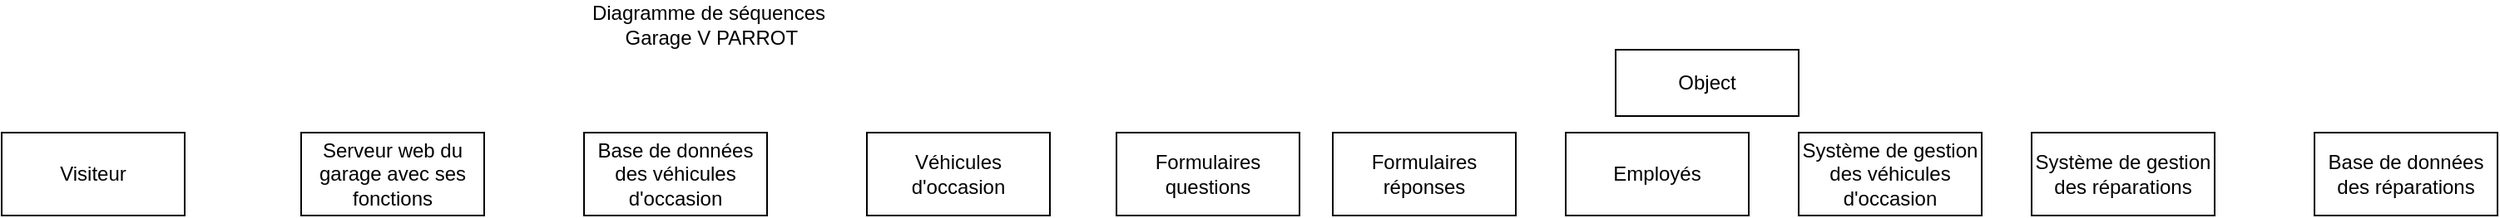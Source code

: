 <mxfile version="21.6.7" type="device">
  <diagram name="Page-1" id="2YBvvXClWsGukQMizWep">
    <mxGraphModel dx="935" dy="537" grid="1" gridSize="10" guides="1" tooltips="1" connect="1" arrows="1" fold="1" page="1" pageScale="1" pageWidth="850" pageHeight="1100" math="0" shadow="0">
      <root>
        <mxCell id="0" />
        <mxCell id="1" parent="0" />
        <mxCell id="gePYQQojs46DnIE3U24d-2" value="Diagramme de séquences &amp;nbsp;Garage V PARROT" style="text;html=1;strokeColor=none;fillColor=none;align=center;verticalAlign=middle;whiteSpace=wrap;rounded=0;" vertex="1" parent="1">
          <mxGeometry x="400" y="10" width="150" height="30" as="geometry" />
        </mxCell>
        <mxCell id="gePYQQojs46DnIE3U24d-3" value="Visiteur" style="html=1;whiteSpace=wrap;" vertex="1" parent="1">
          <mxGeometry x="50" y="90" width="110" height="50" as="geometry" />
        </mxCell>
        <mxCell id="gePYQQojs46DnIE3U24d-5" value="Serveur web du garage avec ses fonctions" style="html=1;whiteSpace=wrap;" vertex="1" parent="1">
          <mxGeometry x="230" y="90" width="110" height="50" as="geometry" />
        </mxCell>
        <mxCell id="gePYQQojs46DnIE3U24d-6" value="Base de données des véhicules d&#39;occasion" style="html=1;whiteSpace=wrap;" vertex="1" parent="1">
          <mxGeometry x="400" y="90" width="110" height="50" as="geometry" />
        </mxCell>
        <mxCell id="gePYQQojs46DnIE3U24d-7" value="Véhicules d&#39;occasion" style="html=1;whiteSpace=wrap;" vertex="1" parent="1">
          <mxGeometry x="570" y="90" width="110" height="50" as="geometry" />
        </mxCell>
        <mxCell id="gePYQQojs46DnIE3U24d-8" value="Formulaires questions" style="html=1;whiteSpace=wrap;" vertex="1" parent="1">
          <mxGeometry x="720" y="90" width="110" height="50" as="geometry" />
        </mxCell>
        <mxCell id="gePYQQojs46DnIE3U24d-9" value="Formulaires réponses" style="html=1;whiteSpace=wrap;" vertex="1" parent="1">
          <mxGeometry x="850" y="90" width="110" height="50" as="geometry" />
        </mxCell>
        <mxCell id="gePYQQojs46DnIE3U24d-10" value="Employés" style="html=1;whiteSpace=wrap;" vertex="1" parent="1">
          <mxGeometry x="990" y="90" width="110" height="50" as="geometry" />
        </mxCell>
        <mxCell id="gePYQQojs46DnIE3U24d-11" value="Système de gestion des véhicules d&#39;occasion" style="html=1;whiteSpace=wrap;" vertex="1" parent="1">
          <mxGeometry x="1130" y="90" width="110" height="50" as="geometry" />
        </mxCell>
        <mxCell id="gePYQQojs46DnIE3U24d-12" value="Système de gestion des réparations" style="html=1;whiteSpace=wrap;" vertex="1" parent="1">
          <mxGeometry x="1270" y="90" width="110" height="50" as="geometry" />
        </mxCell>
        <mxCell id="gePYQQojs46DnIE3U24d-13" value="Base de données des réparations" style="html=1;whiteSpace=wrap;" vertex="1" parent="1">
          <mxGeometry x="1440" y="90" width="110" height="50" as="geometry" />
        </mxCell>
        <mxCell id="gePYQQojs46DnIE3U24d-14" value="Object" style="html=1;whiteSpace=wrap;" vertex="1" parent="1">
          <mxGeometry x="1020" y="40" width="110" height="40" as="geometry" />
        </mxCell>
      </root>
    </mxGraphModel>
  </diagram>
</mxfile>
